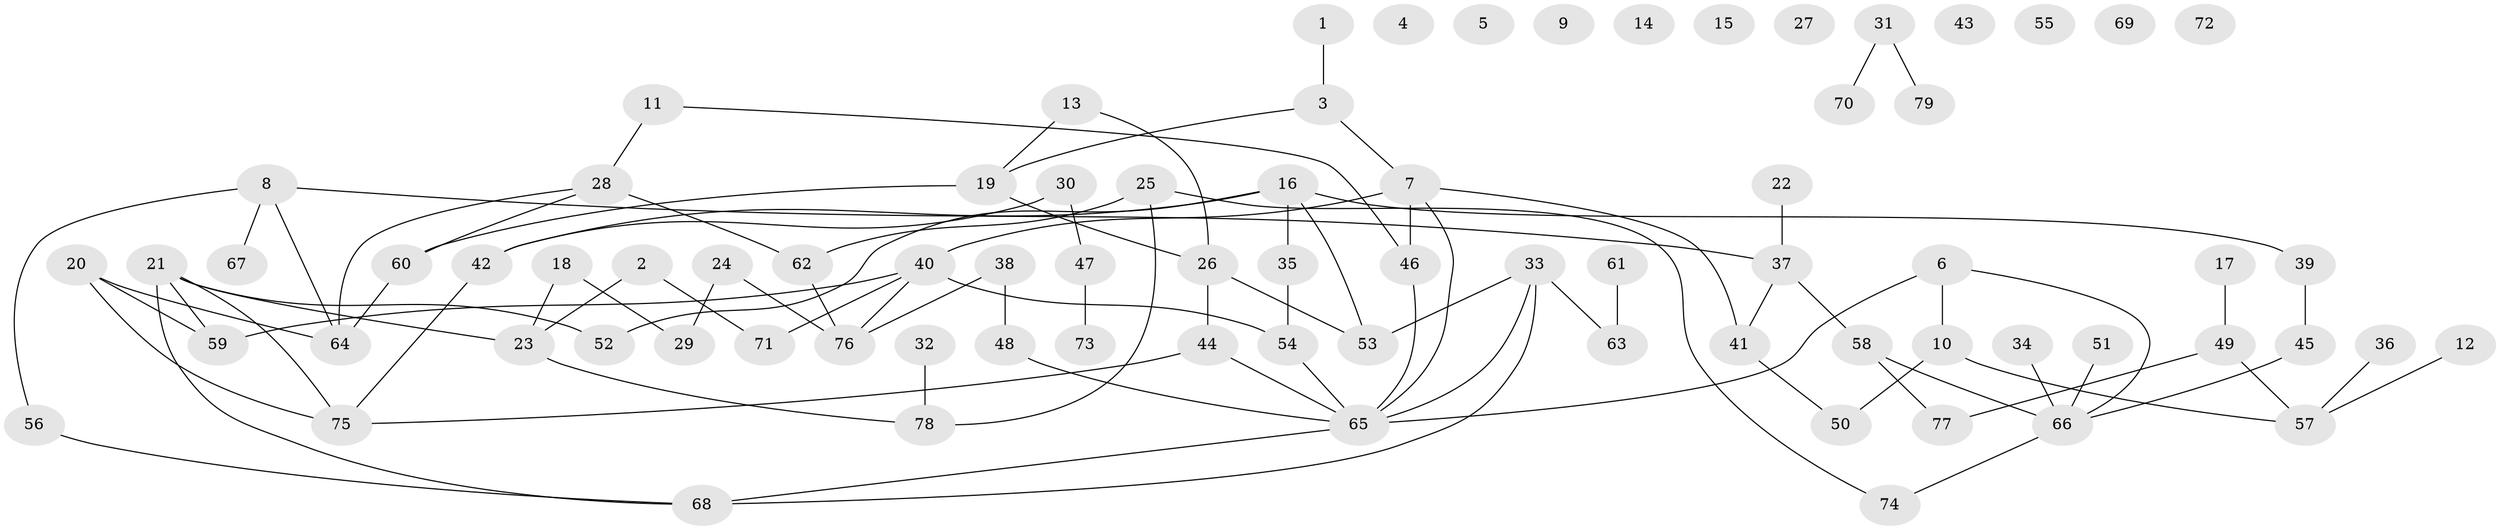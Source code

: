 // coarse degree distribution, {2: 0.1346153846153846, 0: 0.19230769230769232, 4: 0.1346153846153846, 6: 0.07692307692307693, 3: 0.11538461538461539, 1: 0.23076923076923078, 5: 0.09615384615384616, 9: 0.019230769230769232}
// Generated by graph-tools (version 1.1) at 2025/41/03/06/25 10:41:23]
// undirected, 79 vertices, 94 edges
graph export_dot {
graph [start="1"]
  node [color=gray90,style=filled];
  1;
  2;
  3;
  4;
  5;
  6;
  7;
  8;
  9;
  10;
  11;
  12;
  13;
  14;
  15;
  16;
  17;
  18;
  19;
  20;
  21;
  22;
  23;
  24;
  25;
  26;
  27;
  28;
  29;
  30;
  31;
  32;
  33;
  34;
  35;
  36;
  37;
  38;
  39;
  40;
  41;
  42;
  43;
  44;
  45;
  46;
  47;
  48;
  49;
  50;
  51;
  52;
  53;
  54;
  55;
  56;
  57;
  58;
  59;
  60;
  61;
  62;
  63;
  64;
  65;
  66;
  67;
  68;
  69;
  70;
  71;
  72;
  73;
  74;
  75;
  76;
  77;
  78;
  79;
  1 -- 3;
  2 -- 23;
  2 -- 71;
  3 -- 7;
  3 -- 19;
  6 -- 10;
  6 -- 65;
  6 -- 66;
  7 -- 40;
  7 -- 41;
  7 -- 46;
  7 -- 65;
  8 -- 37;
  8 -- 56;
  8 -- 64;
  8 -- 67;
  10 -- 50;
  10 -- 57;
  11 -- 28;
  11 -- 46;
  12 -- 57;
  13 -- 19;
  13 -- 26;
  16 -- 35;
  16 -- 39;
  16 -- 42;
  16 -- 52;
  16 -- 53;
  17 -- 49;
  18 -- 23;
  18 -- 29;
  19 -- 26;
  19 -- 60;
  20 -- 59;
  20 -- 64;
  20 -- 75;
  21 -- 23;
  21 -- 52;
  21 -- 59;
  21 -- 68;
  21 -- 75;
  22 -- 37;
  23 -- 78;
  24 -- 29;
  24 -- 76;
  25 -- 62;
  25 -- 74;
  25 -- 78;
  26 -- 44;
  26 -- 53;
  28 -- 60;
  28 -- 62;
  28 -- 64;
  30 -- 42;
  30 -- 47;
  31 -- 70;
  31 -- 79;
  32 -- 78;
  33 -- 53;
  33 -- 63;
  33 -- 65;
  33 -- 68;
  34 -- 66;
  35 -- 54;
  36 -- 57;
  37 -- 41;
  37 -- 58;
  38 -- 48;
  38 -- 76;
  39 -- 45;
  40 -- 54;
  40 -- 59;
  40 -- 71;
  40 -- 76;
  41 -- 50;
  42 -- 75;
  44 -- 65;
  44 -- 75;
  45 -- 66;
  46 -- 65;
  47 -- 73;
  48 -- 65;
  49 -- 57;
  49 -- 77;
  51 -- 66;
  54 -- 65;
  56 -- 68;
  58 -- 66;
  58 -- 77;
  60 -- 64;
  61 -- 63;
  62 -- 76;
  65 -- 68;
  66 -- 74;
}
